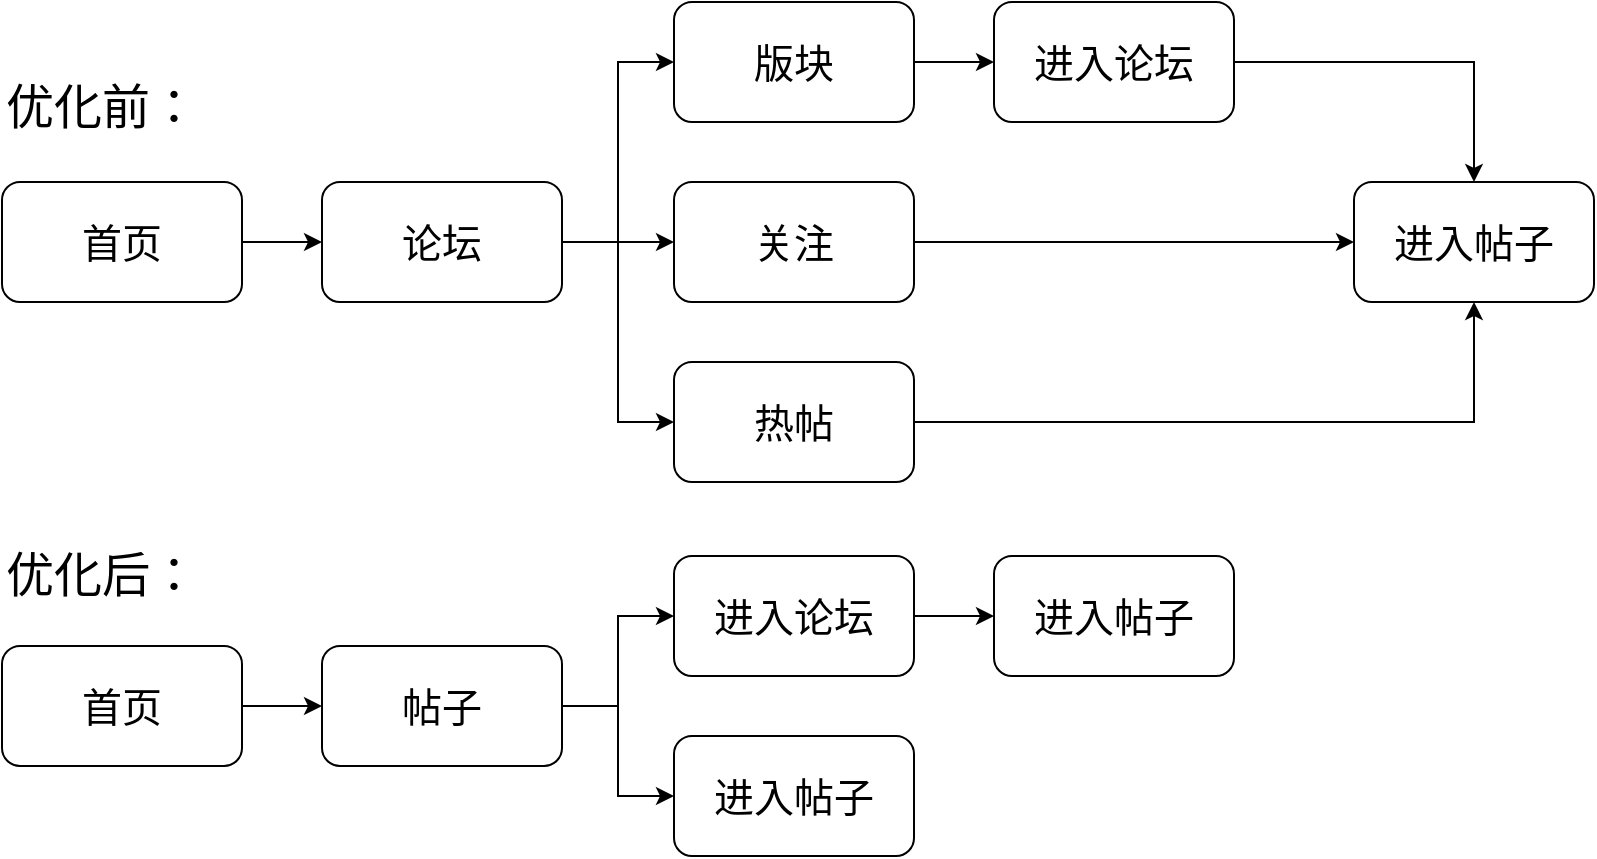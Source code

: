 <mxfile version="10.6.0" type="github"><diagram id="pJ60OhiYU7gWWUVbIL04" name="Page-1"><mxGraphModel dx="1143" dy="623" grid="1" gridSize="10" guides="1" tooltips="1" connect="1" arrows="1" fold="1" page="1" pageScale="1" pageWidth="827" pageHeight="1169" math="0" shadow="0"><root><mxCell id="0"/><mxCell id="1" parent="0"/><mxCell id="AJyI9dU1CieitELsHvaG-8" style="edgeStyle=orthogonalEdgeStyle;rounded=0;orthogonalLoop=1;jettySize=auto;html=1;exitX=1;exitY=0.5;exitDx=0;exitDy=0;entryX=0;entryY=0.5;entryDx=0;entryDy=0;" parent="1" source="AJyI9dU1CieitELsHvaG-1" target="AJyI9dU1CieitELsHvaG-2" edge="1"><mxGeometry relative="1" as="geometry"/></mxCell><mxCell id="AJyI9dU1CieitELsHvaG-1" value="&lt;font style=&quot;font-size: 20px&quot;&gt;首页&lt;/font&gt;" style="rounded=1;whiteSpace=wrap;html=1;" parent="1" vertex="1"><mxGeometry x="4" y="100" width="120" height="60" as="geometry"/></mxCell><mxCell id="AJyI9dU1CieitELsHvaG-9" style="edgeStyle=orthogonalEdgeStyle;rounded=0;orthogonalLoop=1;jettySize=auto;html=1;exitX=1;exitY=0.5;exitDx=0;exitDy=0;entryX=0;entryY=0.5;entryDx=0;entryDy=0;" parent="1" source="AJyI9dU1CieitELsHvaG-2" target="AJyI9dU1CieitELsHvaG-4" edge="1"><mxGeometry relative="1" as="geometry"/></mxCell><mxCell id="AJyI9dU1CieitELsHvaG-10" style="edgeStyle=orthogonalEdgeStyle;rounded=0;orthogonalLoop=1;jettySize=auto;html=1;exitX=1;exitY=0.5;exitDx=0;exitDy=0;entryX=0;entryY=0.5;entryDx=0;entryDy=0;" parent="1" source="AJyI9dU1CieitELsHvaG-2" target="AJyI9dU1CieitELsHvaG-3" edge="1"><mxGeometry relative="1" as="geometry"/></mxCell><mxCell id="AJyI9dU1CieitELsHvaG-11" style="edgeStyle=orthogonalEdgeStyle;rounded=0;orthogonalLoop=1;jettySize=auto;html=1;exitX=1;exitY=0.5;exitDx=0;exitDy=0;entryX=0;entryY=0.5;entryDx=0;entryDy=0;" parent="1" source="AJyI9dU1CieitELsHvaG-2" target="AJyI9dU1CieitELsHvaG-5" edge="1"><mxGeometry relative="1" as="geometry"/></mxCell><mxCell id="AJyI9dU1CieitELsHvaG-2" value="&lt;font style=&quot;font-size: 20px&quot;&gt;论坛&lt;/font&gt;" style="rounded=1;whiteSpace=wrap;html=1;" parent="1" vertex="1"><mxGeometry x="164" y="100" width="120" height="60" as="geometry"/></mxCell><mxCell id="AJyI9dU1CieitELsHvaG-12" style="edgeStyle=orthogonalEdgeStyle;rounded=0;orthogonalLoop=1;jettySize=auto;html=1;exitX=1;exitY=0.5;exitDx=0;exitDy=0;entryX=0;entryY=0.5;entryDx=0;entryDy=0;" parent="1" source="AJyI9dU1CieitELsHvaG-3" target="AJyI9dU1CieitELsHvaG-7" edge="1"><mxGeometry relative="1" as="geometry"/></mxCell><mxCell id="AJyI9dU1CieitELsHvaG-3" value="&lt;font style=&quot;font-size: 20px&quot;&gt;版块&lt;/font&gt;" style="rounded=1;whiteSpace=wrap;html=1;" parent="1" vertex="1"><mxGeometry x="340" y="10" width="120" height="60" as="geometry"/></mxCell><mxCell id="AJyI9dU1CieitELsHvaG-13" style="edgeStyle=orthogonalEdgeStyle;rounded=0;orthogonalLoop=1;jettySize=auto;html=1;exitX=1;exitY=0.5;exitDx=0;exitDy=0;entryX=0;entryY=0.5;entryDx=0;entryDy=0;" parent="1" source="AJyI9dU1CieitELsHvaG-4" target="AJyI9dU1CieitELsHvaG-6" edge="1"><mxGeometry relative="1" as="geometry"/></mxCell><mxCell id="AJyI9dU1CieitELsHvaG-4" value="&lt;font style=&quot;font-size: 20px&quot;&gt;关注&lt;/font&gt;" style="rounded=1;whiteSpace=wrap;html=1;" parent="1" vertex="1"><mxGeometry x="340" y="100" width="120" height="60" as="geometry"/></mxCell><mxCell id="AJyI9dU1CieitELsHvaG-15" style="edgeStyle=orthogonalEdgeStyle;rounded=0;orthogonalLoop=1;jettySize=auto;html=1;exitX=1;exitY=0.5;exitDx=0;exitDy=0;entryX=0.5;entryY=1;entryDx=0;entryDy=0;" parent="1" source="AJyI9dU1CieitELsHvaG-5" target="AJyI9dU1CieitELsHvaG-6" edge="1"><mxGeometry relative="1" as="geometry"/></mxCell><mxCell id="AJyI9dU1CieitELsHvaG-5" value="&lt;font style=&quot;font-size: 20px&quot;&gt;热帖&lt;/font&gt;" style="rounded=1;whiteSpace=wrap;html=1;" parent="1" vertex="1"><mxGeometry x="340" y="190" width="120" height="60" as="geometry"/></mxCell><mxCell id="AJyI9dU1CieitELsHvaG-6" value="&lt;font style=&quot;font-size: 20px&quot;&gt;进入帖子&lt;/font&gt;" style="rounded=1;whiteSpace=wrap;html=1;" parent="1" vertex="1"><mxGeometry x="680" y="100" width="120" height="60" as="geometry"/></mxCell><mxCell id="AJyI9dU1CieitELsHvaG-16" style="edgeStyle=orthogonalEdgeStyle;rounded=0;orthogonalLoop=1;jettySize=auto;html=1;exitX=1;exitY=0.5;exitDx=0;exitDy=0;entryX=0.5;entryY=0;entryDx=0;entryDy=0;" parent="1" source="AJyI9dU1CieitELsHvaG-7" target="AJyI9dU1CieitELsHvaG-6" edge="1"><mxGeometry relative="1" as="geometry"/></mxCell><mxCell id="AJyI9dU1CieitELsHvaG-7" value="&lt;font style=&quot;font-size: 20px&quot;&gt;进入论坛&lt;/font&gt;" style="rounded=1;whiteSpace=wrap;html=1;" parent="1" vertex="1"><mxGeometry x="500" y="10" width="120" height="60" as="geometry"/></mxCell><mxCell id="AJyI9dU1CieitELsHvaG-17" value="&lt;font style=&quot;font-size: 24px&quot;&gt;优化前：&lt;/font&gt;" style="text;html=1;resizable=0;points=[];autosize=1;align=left;verticalAlign=top;spacingTop=-4;" parent="1" vertex="1"><mxGeometry x="4" y="46" width="110" height="20" as="geometry"/></mxCell><mxCell id="HIUPQxceJr1IQPcWQkts-1" value="&lt;font style=&quot;font-size: 24px&quot;&gt;优化后：&lt;/font&gt;" style="text;html=1;resizable=0;points=[];autosize=1;align=left;verticalAlign=top;spacingTop=-4;" vertex="1" parent="1"><mxGeometry x="4" y="280" width="110" height="20" as="geometry"/></mxCell><mxCell id="HIUPQxceJr1IQPcWQkts-2" style="edgeStyle=orthogonalEdgeStyle;rounded=0;orthogonalLoop=1;jettySize=auto;html=1;exitX=1;exitY=0.5;exitDx=0;exitDy=0;entryX=0;entryY=0.5;entryDx=0;entryDy=0;" edge="1" parent="1" source="HIUPQxceJr1IQPcWQkts-3" target="HIUPQxceJr1IQPcWQkts-6"><mxGeometry relative="1" as="geometry"/></mxCell><mxCell id="HIUPQxceJr1IQPcWQkts-3" value="&lt;font style=&quot;font-size: 20px&quot;&gt;首页&lt;/font&gt;" style="rounded=1;whiteSpace=wrap;html=1;" vertex="1" parent="1"><mxGeometry x="4" y="332" width="120" height="60" as="geometry"/></mxCell><mxCell id="HIUPQxceJr1IQPcWQkts-4" style="edgeStyle=orthogonalEdgeStyle;rounded=0;orthogonalLoop=1;jettySize=auto;html=1;exitX=1;exitY=0.5;exitDx=0;exitDy=0;entryX=0;entryY=0.5;entryDx=0;entryDy=0;" edge="1" parent="1" source="HIUPQxceJr1IQPcWQkts-6" target="HIUPQxceJr1IQPcWQkts-7"><mxGeometry relative="1" as="geometry"/></mxCell><mxCell id="HIUPQxceJr1IQPcWQkts-5" style="edgeStyle=orthogonalEdgeStyle;rounded=0;orthogonalLoop=1;jettySize=auto;html=1;exitX=1;exitY=0.5;exitDx=0;exitDy=0;entryX=0;entryY=0.5;entryDx=0;entryDy=0;" edge="1" parent="1" source="HIUPQxceJr1IQPcWQkts-6" target="HIUPQxceJr1IQPcWQkts-8"><mxGeometry relative="1" as="geometry"/></mxCell><mxCell id="HIUPQxceJr1IQPcWQkts-6" value="&lt;font style=&quot;font-size: 20px&quot;&gt;帖子&lt;/font&gt;" style="rounded=1;whiteSpace=wrap;html=1;" vertex="1" parent="1"><mxGeometry x="164" y="332" width="120" height="60" as="geometry"/></mxCell><mxCell id="HIUPQxceJr1IQPcWQkts-10" style="edgeStyle=orthogonalEdgeStyle;rounded=0;orthogonalLoop=1;jettySize=auto;html=1;exitX=1;exitY=0.5;exitDx=0;exitDy=0;entryX=0;entryY=0.5;entryDx=0;entryDy=0;" edge="1" parent="1" source="HIUPQxceJr1IQPcWQkts-7" target="HIUPQxceJr1IQPcWQkts-9"><mxGeometry relative="1" as="geometry"/></mxCell><mxCell id="HIUPQxceJr1IQPcWQkts-7" value="&lt;font style=&quot;font-size: 20px&quot;&gt;进入论坛&lt;/font&gt;" style="rounded=1;whiteSpace=wrap;html=1;" vertex="1" parent="1"><mxGeometry x="340" y="287" width="120" height="60" as="geometry"/></mxCell><mxCell id="HIUPQxceJr1IQPcWQkts-8" value="&lt;font style=&quot;font-size: 20px&quot;&gt;进入帖子&lt;/font&gt;" style="rounded=1;whiteSpace=wrap;html=1;" vertex="1" parent="1"><mxGeometry x="340" y="377" width="120" height="60" as="geometry"/></mxCell><mxCell id="HIUPQxceJr1IQPcWQkts-9" value="&lt;font style=&quot;font-size: 20px&quot;&gt;进入帖子&lt;/font&gt;" style="rounded=1;whiteSpace=wrap;html=1;" vertex="1" parent="1"><mxGeometry x="500" y="287" width="120" height="60" as="geometry"/></mxCell></root></mxGraphModel></diagram></mxfile>
